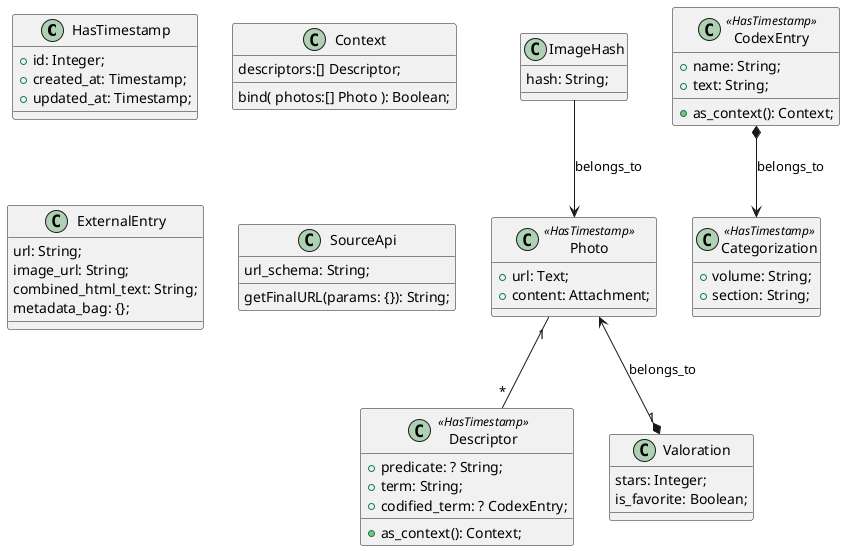 @startuml Model 

class HasTimestamp {
    + id: Integer;
    + created_at: Timestamp;
    + updated_at: Timestamp;
}

class Photo <<HasTimestamp>> {
    + url: Text; 
    + content: Attachment;
} 

class Categorization <<HasTimestamp>> {
    + volume: String;
    + section: String;
} 

class Descriptor <<HasTimestamp>> {
    + predicate: ? String;
    + term: String;
    + codified_term: ? CodexEntry;

    + as_context(): Context;
}

class CodexEntry <<HasTimestamp>> {
    + name: String;
    + text: String;

    + as_context(): Context;
}

class ImageHash {
    hash: String;
}

class Valoration{
    stars: Integer;
    is_favorite: Boolean;
} 

class Context{
    descriptors:[] Descriptor;

    bind( photos:[] Photo ): Boolean;
}

class ExternalEntry {
    url: String;
    image_url: String;
    combined_html_text: String;
    metadata_bag: {}; 
} 

class SourceApi {
    url_schema: String;

    getFinalURL(params: {}): String;
} 

CodexEntry *--> Categorization: belongs_to

Photo "1" -- "*" Descriptor

ImageHash --> Photo: belongs_to

Photo <--* "1" Valoration: belongs_to

@enduml
